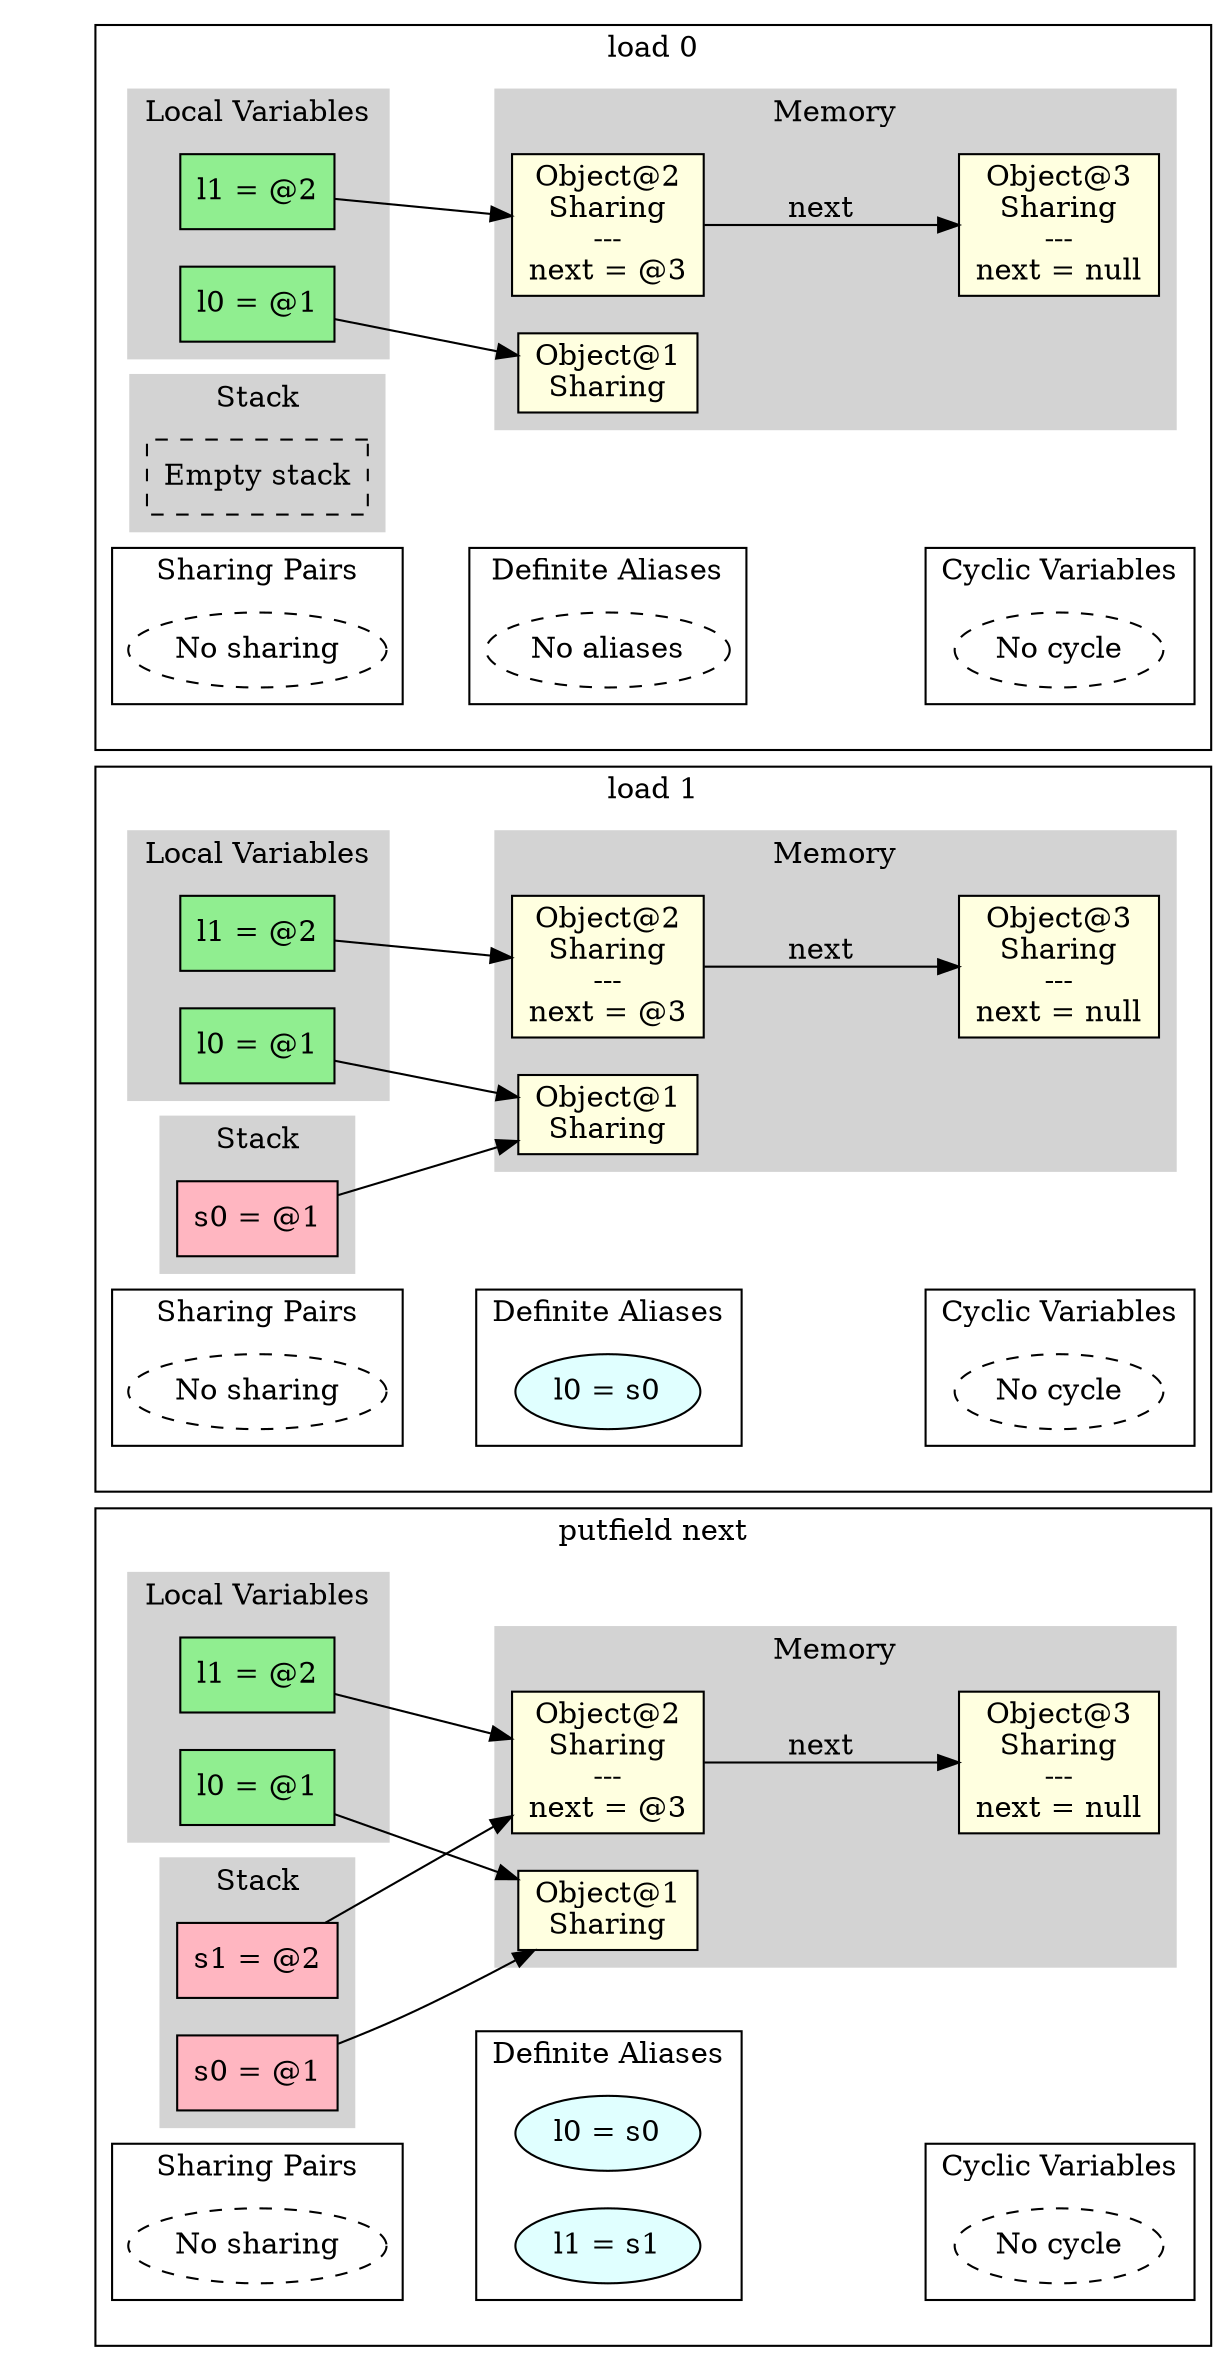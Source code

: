 digraph MemoryGraph {
 node [shape=box, style=filled, fillcolor=lightblue];
 rankdir=LR;

 // Invisible anchor subgraph
 subgraph cluster_anchor {
 style=invis;
 anchor [style=invis, shape=point, width=0, height=0];
 }

 // Starting point for subgraph ordering
 anchor_start [style=invis, shape=point];

 anchor_530939173638576 [style=invis, shape=point];
 anchor_start -> anchor_530939173638576 [style=invis];
 anchor_start = anchor_530939173638576;

 subgraph cluster_530939173638576 {
 anchor_530939173638576 [style=invis];
 label="load 0";
 subgraph cluster_locals_530939173638576 {
 label="Local Variables";
 style=filled;
 color=lightgrey;
 node [style=filled, fillcolor=lightgreen];
 "l0_530939173638576" [label="l0 = @1"];
 "l1_530939173638576" [label="l1 = @2"];
 }

 subgraph cluster_stack_530939173638576 {
 label="Stack";
 style=filled;
 color=lightgrey;
 node [style=filled, fillcolor=lightpink];
 "empty_stack_530939173638576" [label="Empty stack", style=dashed, fillcolor=white];
 }

 subgraph cluster_memory_530939173638576 {
 label="Memory";
 style=filled;
 color=lightgrey;
 node [style=filled, fillcolor=lightyellow];
 "obj1_530939173638576" [label="Object@1\nSharing"];
 "obj2_530939173638576" [label="Object@2\nSharing\n---\nnext = @3\n"];
 "obj3_530939173638576" [label="Object@3\nSharing\n---\nnext = null\n"];
 }

 "l0_530939173638576" -> "obj1_530939173638576";
 "l1_530939173638576" -> "obj2_530939173638576";
 "obj2_530939173638576" -> "obj3_530939173638576" [label="next"];

 // Sharing pairs
 subgraph cluster_sharing_530939173638576 {
 label="Sharing Pairs";
 node [shape=ellipse, style=filled, fillcolor=lightyellow];
 "empty_sharing_530939173638576" [label="No sharing", style=dashed, fillcolor=white];
 }

    // Alias pairs
    subgraph cluster_aliases_530939173638576 {
      label="Definite Aliases";
      node [shape=ellipse, style=filled, fillcolor=lightcyan];
      "empty_alias_530939173638576" [label="No aliases", style=dashed, fillcolor=white];
    }

 // Cyclic variables
 subgraph cluster_cyclic_530939173638576 {
 label="Cyclic Variables";
 node [shape=ellipse];
 "empty_cyclic_530939173638576" [label="No cycle", style=dashed, fillcolor=white];
 }
 // Invisible edge for horizontal alignment
 "empty_sharing_530939173638576" -> "empty_alias_530939173638576" [style=invis, weight=10];
 // Invisible edge for horizontal alignment
 "empty_alias_530939173638576" -> "empty_cyclic_530939173638576" [style=invis, weight=10];
 }
 anchor_530939175693760 [style=invis, shape=point];
 anchor_start -> anchor_530939175693760 [style=invis];
 anchor_start = anchor_530939175693760;

 subgraph cluster_530939175693760 {
 anchor_530939175693760 [style=invis];
 label="load 1";
 subgraph cluster_locals_530939175693760 {
 label="Local Variables";
 style=filled;
 color=lightgrey;
 node [style=filled, fillcolor=lightgreen];
 "l0_530939175693760" [label="l0 = @1"];
 "l1_530939175693760" [label="l1 = @2"];
 }

 subgraph cluster_stack_530939175693760 {
 label="Stack";
 style=filled;
 color=lightgrey;
 node [style=filled, fillcolor=lightpink];
 "s0_530939175693760" [label="s0 = @1"];
 }

 subgraph cluster_memory_530939175693760 {
 label="Memory";
 style=filled;
 color=lightgrey;
 node [style=filled, fillcolor=lightyellow];
 "obj1_530939175693760" [label="Object@1\nSharing"];
 "obj2_530939175693760" [label="Object@2\nSharing\n---\nnext = @3\n"];
 "obj3_530939175693760" [label="Object@3\nSharing\n---\nnext = null\n"];
 }

 "l0_530939175693760" -> "obj1_530939175693760";
 "l1_530939175693760" -> "obj2_530939175693760";
 "s0_530939175693760" -> "obj1_530939175693760";
 "obj2_530939175693760" -> "obj3_530939175693760" [label="next"];

 // Sharing pairs
 subgraph cluster_sharing_530939175693760 {
 label="Sharing Pairs";
 node [shape=ellipse, style=filled, fillcolor=lightyellow];
 "empty_sharing_530939175693760" [label="No sharing", style=dashed, fillcolor=white];
 }

    // Alias pairs
    subgraph cluster_aliases_530939175693760 {
      label="Definite Aliases";
      node [shape=ellipse, style=filled, fillcolor=lightcyan];
      "alias0_530939175693760" [label="l0 = s0"];
    }

 // Cyclic variables
 subgraph cluster_cyclic_530939175693760 {
 label="Cyclic Variables";
 node [shape=ellipse];
 "empty_cyclic_530939175693760" [label="No cycle", style=dashed, fillcolor=white];
 }
 // Invisible edge for horizontal alignment
 "empty_sharing_530939175693760" -> "alias0_530939175693760" [style=invis, weight=10];
 // Invisible edge for horizontal alignment
 "alias0_530939175693760" -> "empty_cyclic_530939175693760" [style=invis, weight=10];
 }
 anchor_530939180435776 [style=invis, shape=point];
 anchor_start -> anchor_530939180435776 [style=invis];
 anchor_start = anchor_530939180435776;

 subgraph cluster_530939180435776 {
 anchor_530939180435776 [style=invis];
 label="putfield next";
 subgraph cluster_locals_530939180435776 {
 label="Local Variables";
 style=filled;
 color=lightgrey;
 node [style=filled, fillcolor=lightgreen];
 "l0_530939180435776" [label="l0 = @1"];
 "l1_530939180435776" [label="l1 = @2"];
 }

 subgraph cluster_stack_530939180435776 {
 label="Stack";
 style=filled;
 color=lightgrey;
 node [style=filled, fillcolor=lightpink];
 "s0_530939180435776" [label="s0 = @1"];
 "s1_530939180435776" [label="s1 = @2"];
 }

 subgraph cluster_memory_530939180435776 {
 label="Memory";
 style=filled;
 color=lightgrey;
 node [style=filled, fillcolor=lightyellow];
 "obj1_530939180435776" [label="Object@1\nSharing"];
 "obj2_530939180435776" [label="Object@2\nSharing\n---\nnext = @3\n"];
 "obj3_530939180435776" [label="Object@3\nSharing\n---\nnext = null\n"];
 }

 "l0_530939180435776" -> "obj1_530939180435776";
 "l1_530939180435776" -> "obj2_530939180435776";
 "s0_530939180435776" -> "obj1_530939180435776";
 "s1_530939180435776" -> "obj2_530939180435776";
 "obj2_530939180435776" -> "obj3_530939180435776" [label="next"];

 // Sharing pairs
 subgraph cluster_sharing_530939180435776 {
 label="Sharing Pairs";
 node [shape=ellipse, style=filled, fillcolor=lightyellow];
 "empty_sharing_530939180435776" [label="No sharing", style=dashed, fillcolor=white];
 }

    // Alias pairs
    subgraph cluster_aliases_530939180435776 {
      label="Definite Aliases";
      node [shape=ellipse, style=filled, fillcolor=lightcyan];
      "alias0_530939180435776" [label="l0 = s0"];
      "alias1_530939180435776" [label="l1 = s1"];
    }

 // Cyclic variables
 subgraph cluster_cyclic_530939180435776 {
 label="Cyclic Variables";
 node [shape=ellipse];
 "empty_cyclic_530939180435776" [label="No cycle", style=dashed, fillcolor=white];
 }
 // Invisible edge for horizontal alignment
 "empty_sharing_530939180435776" -> "alias1_530939180435776" [style=invis, weight=10];
 // Invisible edge for horizontal alignment
 "alias1_530939180435776" -> "empty_cyclic_530939180435776" [style=invis, weight=10];
 }
}
